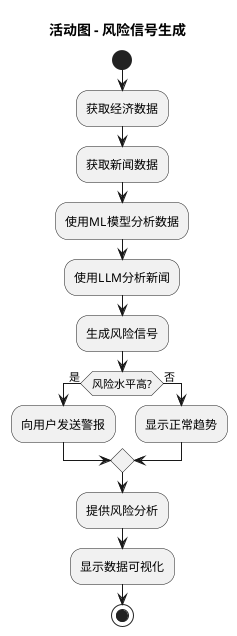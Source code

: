 @startuml
title 活动图 - 风险信号生成

start
:获取经济数据;
:获取新闻数据;
:使用ML模型分析数据;
:使用LLM分析新闻;
:生成风险信号;
if (风险水平高?) then (是)
  :向用户发送警报;
else (否)
  :显示正常趋势;
endif
:提供风险分析;
:显示数据可视化;
stop

@enduml

